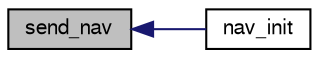 digraph "send_nav"
{
  edge [fontname="FreeSans",fontsize="10",labelfontname="FreeSans",labelfontsize="10"];
  node [fontname="FreeSans",fontsize="10",shape=record];
  rankdir="LR";
  Node1 [label="send_nav",height=0.2,width=0.4,color="black", fillcolor="grey75", style="filled", fontcolor="black"];
  Node1 -> Node2 [dir="back",color="midnightblue",fontsize="10",style="solid",fontname="FreeSans"];
  Node2 [label="nav_init",height=0.2,width=0.4,color="black", fillcolor="white", style="filled",URL="$rover_2navigation_8h.html#a64a3814d1672e69989f80701a0ff5749",tooltip="Navigation Initialisation. "];
}
